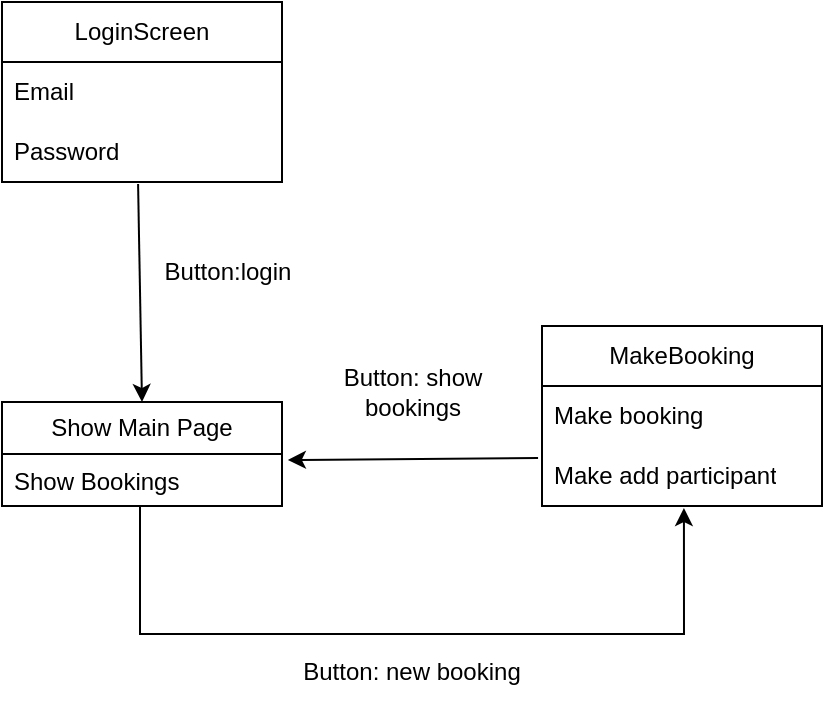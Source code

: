 <mxfile version="21.7.4" type="device">
  <diagram id="-5zZWQhgF_jnTLmELXEc" name="Page-1">
    <mxGraphModel dx="1251" dy="735" grid="1" gridSize="10" guides="1" tooltips="1" connect="1" arrows="1" fold="1" page="1" pageScale="1" pageWidth="827" pageHeight="1169" math="0" shadow="0">
      <root>
        <mxCell id="0" />
        <mxCell id="1" parent="0" />
        <mxCell id="2eIw2tC5cr2vkS_TQOaG-3" value="LoginScreen" style="swimlane;fontStyle=0;childLayout=stackLayout;horizontal=1;startSize=30;horizontalStack=0;resizeParent=1;resizeParentMax=0;resizeLast=0;collapsible=1;marginBottom=0;whiteSpace=wrap;html=1;" parent="1" vertex="1">
          <mxGeometry x="330" y="120" width="140" height="90" as="geometry" />
        </mxCell>
        <mxCell id="2eIw2tC5cr2vkS_TQOaG-4" value="Email" style="text;strokeColor=none;fillColor=none;align=left;verticalAlign=middle;spacingLeft=4;spacingRight=4;overflow=hidden;points=[[0,0.5],[1,0.5]];portConstraint=eastwest;rotatable=0;whiteSpace=wrap;html=1;" parent="2eIw2tC5cr2vkS_TQOaG-3" vertex="1">
          <mxGeometry y="30" width="140" height="30" as="geometry" />
        </mxCell>
        <mxCell id="2eIw2tC5cr2vkS_TQOaG-5" value="Password" style="text;strokeColor=none;fillColor=none;align=left;verticalAlign=middle;spacingLeft=4;spacingRight=4;overflow=hidden;points=[[0,0.5],[1,0.5]];portConstraint=eastwest;rotatable=0;whiteSpace=wrap;html=1;" parent="2eIw2tC5cr2vkS_TQOaG-3" vertex="1">
          <mxGeometry y="60" width="140" height="30" as="geometry" />
        </mxCell>
        <mxCell id="2eIw2tC5cr2vkS_TQOaG-7" value="" style="endArrow=classic;html=1;rounded=0;exitX=0.486;exitY=1.033;exitDx=0;exitDy=0;exitPerimeter=0;" parent="1" source="2eIw2tC5cr2vkS_TQOaG-5" edge="1">
          <mxGeometry width="50" height="50" relative="1" as="geometry">
            <mxPoint x="350" y="370" as="sourcePoint" />
            <mxPoint x="400" y="320" as="targetPoint" />
          </mxGeometry>
        </mxCell>
        <mxCell id="2eIw2tC5cr2vkS_TQOaG-8" value="Show Main Page" style="swimlane;fontStyle=0;childLayout=stackLayout;horizontal=1;startSize=26;fillColor=none;horizontalStack=0;resizeParent=1;resizeParentMax=0;resizeLast=0;collapsible=1;marginBottom=0;whiteSpace=wrap;html=1;" parent="1" vertex="1">
          <mxGeometry x="330" y="320" width="140" height="52" as="geometry" />
        </mxCell>
        <mxCell id="2eIw2tC5cr2vkS_TQOaG-9" value="Show Bookings" style="text;strokeColor=none;fillColor=none;align=left;verticalAlign=top;spacingLeft=4;spacingRight=4;overflow=hidden;rotatable=0;points=[[0,0.5],[1,0.5]];portConstraint=eastwest;whiteSpace=wrap;html=1;" parent="2eIw2tC5cr2vkS_TQOaG-8" vertex="1">
          <mxGeometry y="26" width="140" height="26" as="geometry" />
        </mxCell>
        <mxCell id="JKDqSYSZef4iYO35E-K3-2" value="MakeBooking" style="swimlane;fontStyle=0;childLayout=stackLayout;horizontal=1;startSize=30;horizontalStack=0;resizeParent=1;resizeParentMax=0;resizeLast=0;collapsible=1;marginBottom=0;whiteSpace=wrap;html=1;" vertex="1" parent="1">
          <mxGeometry x="600" y="282" width="140" height="90" as="geometry" />
        </mxCell>
        <mxCell id="JKDqSYSZef4iYO35E-K3-4" value="Make booking" style="text;strokeColor=none;fillColor=none;align=left;verticalAlign=middle;spacingLeft=4;spacingRight=4;overflow=hidden;points=[[0,0.5],[1,0.5]];portConstraint=eastwest;rotatable=0;whiteSpace=wrap;html=1;" vertex="1" parent="JKDqSYSZef4iYO35E-K3-2">
          <mxGeometry y="30" width="140" height="30" as="geometry" />
        </mxCell>
        <mxCell id="JKDqSYSZef4iYO35E-K3-5" value="Make add&amp;nbsp;participant" style="text;strokeColor=none;fillColor=none;align=left;verticalAlign=middle;spacingLeft=4;spacingRight=4;overflow=hidden;points=[[0,0.5],[1,0.5]];portConstraint=eastwest;rotatable=0;whiteSpace=wrap;html=1;" vertex="1" parent="JKDqSYSZef4iYO35E-K3-2">
          <mxGeometry y="60" width="140" height="30" as="geometry" />
        </mxCell>
        <mxCell id="JKDqSYSZef4iYO35E-K3-8" value="Button: new booking" style="text;html=1;strokeColor=none;fillColor=none;align=center;verticalAlign=middle;whiteSpace=wrap;rounded=0;" vertex="1" parent="1">
          <mxGeometry x="470" y="440" width="130" height="30" as="geometry" />
        </mxCell>
        <mxCell id="JKDqSYSZef4iYO35E-K3-10" value="" style="endArrow=classic;html=1;rounded=0;exitX=0.5;exitY=1.154;exitDx=0;exitDy=0;exitPerimeter=0;entryX=0.514;entryY=1.167;entryDx=0;entryDy=0;entryPerimeter=0;" edge="1" parent="1">
          <mxGeometry width="50" height="50" relative="1" as="geometry">
            <mxPoint x="399" y="372.004" as="sourcePoint" />
            <mxPoint x="670.96" y="373.01" as="targetPoint" />
            <Array as="points">
              <mxPoint x="399" y="436" />
              <mxPoint x="671" y="436" />
            </Array>
          </mxGeometry>
        </mxCell>
        <mxCell id="JKDqSYSZef4iYO35E-K3-12" value="Button: show bookings" style="text;html=1;strokeColor=none;fillColor=none;align=center;verticalAlign=middle;whiteSpace=wrap;rounded=0;" vertex="1" parent="1">
          <mxGeometry x="482.5" y="300" width="105" height="30" as="geometry" />
        </mxCell>
        <mxCell id="JKDqSYSZef4iYO35E-K3-13" value="" style="endArrow=classic;html=1;rounded=0;entryX=1.021;entryY=0.115;entryDx=0;entryDy=0;entryPerimeter=0;exitX=-0.014;exitY=0.2;exitDx=0;exitDy=0;exitPerimeter=0;" edge="1" parent="1" source="JKDqSYSZef4iYO35E-K3-5" target="2eIw2tC5cr2vkS_TQOaG-9">
          <mxGeometry width="50" height="50" relative="1" as="geometry">
            <mxPoint x="520" y="400" as="sourcePoint" />
            <mxPoint x="570" y="350" as="targetPoint" />
          </mxGeometry>
        </mxCell>
        <mxCell id="JKDqSYSZef4iYO35E-K3-14" value="Button:login" style="text;html=1;strokeColor=none;fillColor=none;align=center;verticalAlign=middle;whiteSpace=wrap;rounded=0;" vertex="1" parent="1">
          <mxGeometry x="400" y="240" width="86" height="30" as="geometry" />
        </mxCell>
      </root>
    </mxGraphModel>
  </diagram>
</mxfile>
